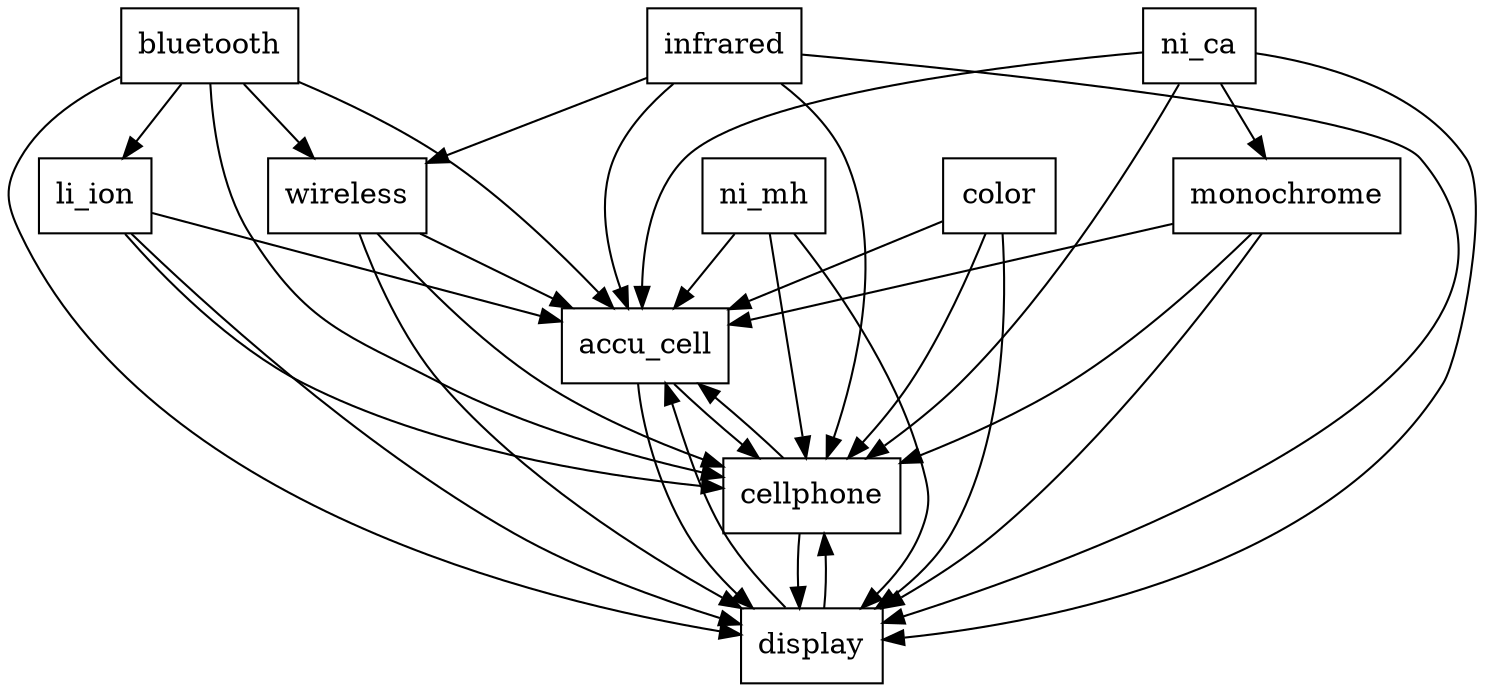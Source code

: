 digraph{
graph [rankdir=TB];
node [shape=box];
edge [arrowhead=normal];
0[label="li_ion",]
1[label="ni_mh",]
2[label="wireless",]
3[label="bluetooth",]
4[label="monochrome",]
5[label="color",]
6[label="accu_cell",]
7[label="cellphone",]
8[label="infrared",]
9[label="ni_ca",]
10[label="display",]
0->6[label="",]
0->7[label="",]
0->10[label="",]
1->6[label="",]
1->7[label="",]
1->10[label="",]
2->6[label="",]
2->7[label="",]
2->10[label="",]
3->0[label="",]
3->2[label="",]
3->6[label="",]
3->7[label="",]
3->10[label="",]
4->6[label="",]
4->7[label="",]
4->10[label="",]
5->6[label="",]
5->7[label="",]
5->10[label="",]
6->7[label="",]
6->10[label="",]
7->6[label="",]
7->10[label="",]
8->2[label="",]
8->6[label="",]
8->7[label="",]
8->10[label="",]
9->4[label="",]
9->6[label="",]
9->7[label="",]
9->10[label="",]
10->6[label="",]
10->7[label="",]
}
